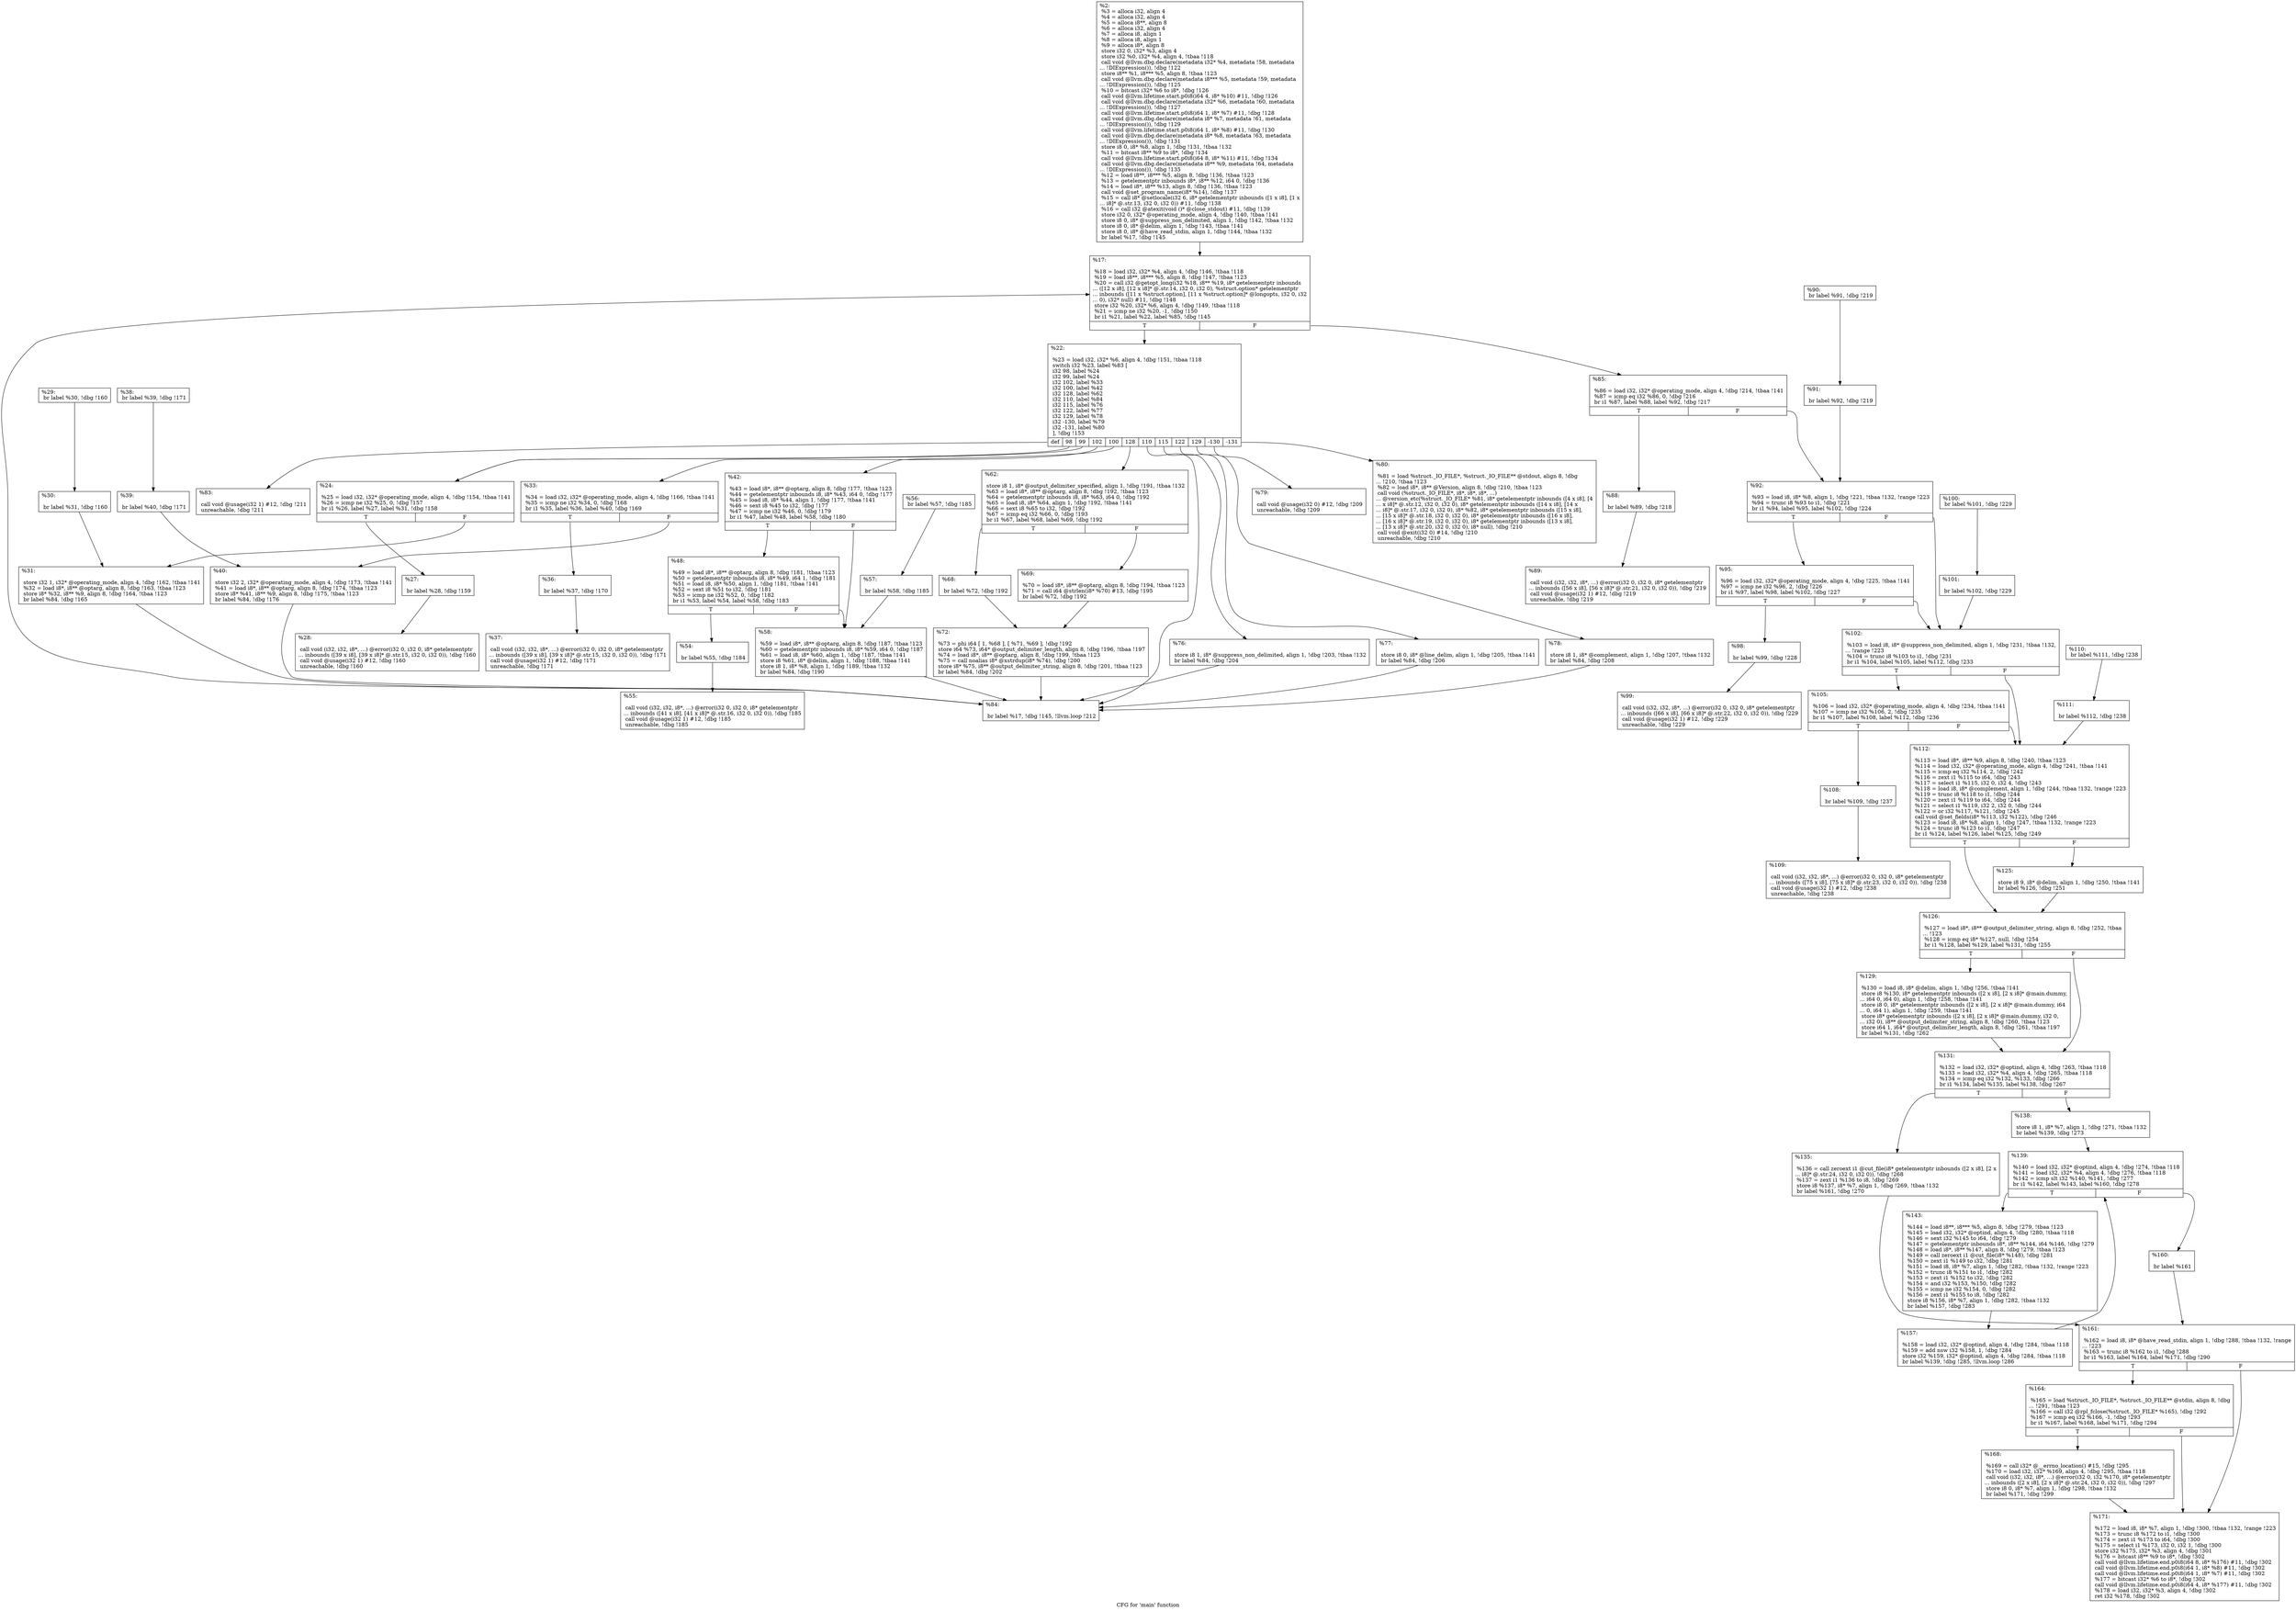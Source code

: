 digraph "CFG for 'main' function" {
	label="CFG for 'main' function";

	Node0x19232f0 [shape=record,label="{%2:\l  %3 = alloca i32, align 4\l  %4 = alloca i32, align 4\l  %5 = alloca i8**, align 8\l  %6 = alloca i32, align 4\l  %7 = alloca i8, align 1\l  %8 = alloca i8, align 1\l  %9 = alloca i8*, align 8\l  store i32 0, i32* %3, align 4\l  store i32 %0, i32* %4, align 4, !tbaa !118\l  call void @llvm.dbg.declare(metadata i32* %4, metadata !58, metadata\l... !DIExpression()), !dbg !122\l  store i8** %1, i8*** %5, align 8, !tbaa !123\l  call void @llvm.dbg.declare(metadata i8*** %5, metadata !59, metadata\l... !DIExpression()), !dbg !125\l  %10 = bitcast i32* %6 to i8*, !dbg !126\l  call void @llvm.lifetime.start.p0i8(i64 4, i8* %10) #11, !dbg !126\l  call void @llvm.dbg.declare(metadata i32* %6, metadata !60, metadata\l... !DIExpression()), !dbg !127\l  call void @llvm.lifetime.start.p0i8(i64 1, i8* %7) #11, !dbg !128\l  call void @llvm.dbg.declare(metadata i8* %7, metadata !61, metadata\l... !DIExpression()), !dbg !129\l  call void @llvm.lifetime.start.p0i8(i64 1, i8* %8) #11, !dbg !130\l  call void @llvm.dbg.declare(metadata i8* %8, metadata !63, metadata\l... !DIExpression()), !dbg !131\l  store i8 0, i8* %8, align 1, !dbg !131, !tbaa !132\l  %11 = bitcast i8** %9 to i8*, !dbg !134\l  call void @llvm.lifetime.start.p0i8(i64 8, i8* %11) #11, !dbg !134\l  call void @llvm.dbg.declare(metadata i8** %9, metadata !64, metadata\l... !DIExpression()), !dbg !135\l  %12 = load i8**, i8*** %5, align 8, !dbg !136, !tbaa !123\l  %13 = getelementptr inbounds i8*, i8** %12, i64 0, !dbg !136\l  %14 = load i8*, i8** %13, align 8, !dbg !136, !tbaa !123\l  call void @set_program_name(i8* %14), !dbg !137\l  %15 = call i8* @setlocale(i32 6, i8* getelementptr inbounds ([1 x i8], [1 x\l... i8]* @.str.13, i32 0, i32 0)) #11, !dbg !138\l  %16 = call i32 @atexit(void ()* @close_stdout) #11, !dbg !139\l  store i32 0, i32* @operating_mode, align 4, !dbg !140, !tbaa !141\l  store i8 0, i8* @suppress_non_delimited, align 1, !dbg !142, !tbaa !132\l  store i8 0, i8* @delim, align 1, !dbg !143, !tbaa !141\l  store i8 0, i8* @have_read_stdin, align 1, !dbg !144, !tbaa !132\l  br label %17, !dbg !145\l}"];
	Node0x19232f0 -> Node0x1923340;
	Node0x1923340 [shape=record,label="{%17:\l\l  %18 = load i32, i32* %4, align 4, !dbg !146, !tbaa !118\l  %19 = load i8**, i8*** %5, align 8, !dbg !147, !tbaa !123\l  %20 = call i32 @getopt_long(i32 %18, i8** %19, i8* getelementptr inbounds\l... ([12 x i8], [12 x i8]* @.str.14, i32 0, i32 0), %struct.option* getelementptr\l... inbounds ([11 x %struct.option], [11 x %struct.option]* @longopts, i32 0, i32\l... 0), i32* null) #11, !dbg !148\l  store i32 %20, i32* %6, align 4, !dbg !149, !tbaa !118\l  %21 = icmp ne i32 %20, -1, !dbg !150\l  br i1 %21, label %22, label %85, !dbg !145\l|{<s0>T|<s1>F}}"];
	Node0x1923340:s0 -> Node0x1923390;
	Node0x1923340:s1 -> Node0x1923d40;
	Node0x1923390 [shape=record,label="{%22:\l\l  %23 = load i32, i32* %6, align 4, !dbg !151, !tbaa !118\l  switch i32 %23, label %83 [\l    i32 98, label %24\l    i32 99, label %24\l    i32 102, label %33\l    i32 100, label %42\l    i32 128, label %62\l    i32 110, label %84\l    i32 115, label %76\l    i32 122, label %77\l    i32 129, label %78\l    i32 -130, label %79\l    i32 -131, label %80\l  ], !dbg !153\l|{<s0>def|<s1>98|<s2>99|<s3>102|<s4>100|<s5>128|<s6>110|<s7>115|<s8>122|<s9>129|<s10>-130|<s11>-131}}"];
	Node0x1923390:s0 -> Node0x1923ca0;
	Node0x1923390:s1 -> Node0x19233e0;
	Node0x1923390:s2 -> Node0x19233e0;
	Node0x1923390:s3 -> Node0x19235c0;
	Node0x1923390:s4 -> Node0x19237a0;
	Node0x1923390:s5 -> Node0x19239d0;
	Node0x1923390:s6 -> Node0x1923cf0;
	Node0x1923390:s7 -> Node0x1923b10;
	Node0x1923390:s8 -> Node0x1923b60;
	Node0x1923390:s9 -> Node0x1923bb0;
	Node0x1923390:s10 -> Node0x1923c00;
	Node0x1923390:s11 -> Node0x1923c50;
	Node0x19233e0 [shape=record,label="{%24:\l\l  %25 = load i32, i32* @operating_mode, align 4, !dbg !154, !tbaa !141\l  %26 = icmp ne i32 %25, 0, !dbg !157\l  br i1 %26, label %27, label %31, !dbg !158\l|{<s0>T|<s1>F}}"];
	Node0x19233e0:s0 -> Node0x1923430;
	Node0x19233e0:s1 -> Node0x1923570;
	Node0x1923430 [shape=record,label="{%27:\l\l  br label %28, !dbg !159\l}"];
	Node0x1923430 -> Node0x1923480;
	Node0x1923480 [shape=record,label="{%28:\l\l  call void (i32, i32, i8*, ...) @error(i32 0, i32 0, i8* getelementptr\l... inbounds ([39 x i8], [39 x i8]* @.str.15, i32 0, i32 0)), !dbg !160\l  call void @usage(i32 1) #12, !dbg !160\l  unreachable, !dbg !160\l}"];
	Node0x19234d0 [shape=record,label="{%29:                                                  \l  br label %30, !dbg !160\l}"];
	Node0x19234d0 -> Node0x1923520;
	Node0x1923520 [shape=record,label="{%30:\l\l  br label %31, !dbg !160\l}"];
	Node0x1923520 -> Node0x1923570;
	Node0x1923570 [shape=record,label="{%31:\l\l  store i32 1, i32* @operating_mode, align 4, !dbg !162, !tbaa !141\l  %32 = load i8*, i8** @optarg, align 8, !dbg !163, !tbaa !123\l  store i8* %32, i8** %9, align 8, !dbg !164, !tbaa !123\l  br label %84, !dbg !165\l}"];
	Node0x1923570 -> Node0x1923cf0;
	Node0x19235c0 [shape=record,label="{%33:\l\l  %34 = load i32, i32* @operating_mode, align 4, !dbg !166, !tbaa !141\l  %35 = icmp ne i32 %34, 0, !dbg !168\l  br i1 %35, label %36, label %40, !dbg !169\l|{<s0>T|<s1>F}}"];
	Node0x19235c0:s0 -> Node0x1923610;
	Node0x19235c0:s1 -> Node0x1923750;
	Node0x1923610 [shape=record,label="{%36:\l\l  br label %37, !dbg !170\l}"];
	Node0x1923610 -> Node0x1923660;
	Node0x1923660 [shape=record,label="{%37:\l\l  call void (i32, i32, i8*, ...) @error(i32 0, i32 0, i8* getelementptr\l... inbounds ([39 x i8], [39 x i8]* @.str.15, i32 0, i32 0)), !dbg !171\l  call void @usage(i32 1) #12, !dbg !171\l  unreachable, !dbg !171\l}"];
	Node0x19236b0 [shape=record,label="{%38:                                                  \l  br label %39, !dbg !171\l}"];
	Node0x19236b0 -> Node0x1923700;
	Node0x1923700 [shape=record,label="{%39:\l\l  br label %40, !dbg !171\l}"];
	Node0x1923700 -> Node0x1923750;
	Node0x1923750 [shape=record,label="{%40:\l\l  store i32 2, i32* @operating_mode, align 4, !dbg !173, !tbaa !141\l  %41 = load i8*, i8** @optarg, align 8, !dbg !174, !tbaa !123\l  store i8* %41, i8** %9, align 8, !dbg !175, !tbaa !123\l  br label %84, !dbg !176\l}"];
	Node0x1923750 -> Node0x1923cf0;
	Node0x19237a0 [shape=record,label="{%42:\l\l  %43 = load i8*, i8** @optarg, align 8, !dbg !177, !tbaa !123\l  %44 = getelementptr inbounds i8, i8* %43, i64 0, !dbg !177\l  %45 = load i8, i8* %44, align 1, !dbg !177, !tbaa !141\l  %46 = sext i8 %45 to i32, !dbg !177\l  %47 = icmp ne i32 %46, 0, !dbg !179\l  br i1 %47, label %48, label %58, !dbg !180\l|{<s0>T|<s1>F}}"];
	Node0x19237a0:s0 -> Node0x19237f0;
	Node0x19237a0:s1 -> Node0x1923980;
	Node0x19237f0 [shape=record,label="{%48:\l\l  %49 = load i8*, i8** @optarg, align 8, !dbg !181, !tbaa !123\l  %50 = getelementptr inbounds i8, i8* %49, i64 1, !dbg !181\l  %51 = load i8, i8* %50, align 1, !dbg !181, !tbaa !141\l  %52 = sext i8 %51 to i32, !dbg !181\l  %53 = icmp ne i32 %52, 0, !dbg !182\l  br i1 %53, label %54, label %58, !dbg !183\l|{<s0>T|<s1>F}}"];
	Node0x19237f0:s0 -> Node0x1923840;
	Node0x19237f0:s1 -> Node0x1923980;
	Node0x1923840 [shape=record,label="{%54:\l\l  br label %55, !dbg !184\l}"];
	Node0x1923840 -> Node0x1923890;
	Node0x1923890 [shape=record,label="{%55:\l\l  call void (i32, i32, i8*, ...) @error(i32 0, i32 0, i8* getelementptr\l... inbounds ([41 x i8], [41 x i8]* @.str.16, i32 0, i32 0)), !dbg !185\l  call void @usage(i32 1) #12, !dbg !185\l  unreachable, !dbg !185\l}"];
	Node0x19238e0 [shape=record,label="{%56:                                                  \l  br label %57, !dbg !185\l}"];
	Node0x19238e0 -> Node0x1923930;
	Node0x1923930 [shape=record,label="{%57:\l\l  br label %58, !dbg !185\l}"];
	Node0x1923930 -> Node0x1923980;
	Node0x1923980 [shape=record,label="{%58:\l\l  %59 = load i8*, i8** @optarg, align 8, !dbg !187, !tbaa !123\l  %60 = getelementptr inbounds i8, i8* %59, i64 0, !dbg !187\l  %61 = load i8, i8* %60, align 1, !dbg !187, !tbaa !141\l  store i8 %61, i8* @delim, align 1, !dbg !188, !tbaa !141\l  store i8 1, i8* %8, align 1, !dbg !189, !tbaa !132\l  br label %84, !dbg !190\l}"];
	Node0x1923980 -> Node0x1923cf0;
	Node0x19239d0 [shape=record,label="{%62:\l\l  store i8 1, i8* @output_delimiter_specified, align 1, !dbg !191, !tbaa !132\l  %63 = load i8*, i8** @optarg, align 8, !dbg !192, !tbaa !123\l  %64 = getelementptr inbounds i8, i8* %63, i64 0, !dbg !192\l  %65 = load i8, i8* %64, align 1, !dbg !192, !tbaa !141\l  %66 = sext i8 %65 to i32, !dbg !192\l  %67 = icmp eq i32 %66, 0, !dbg !193\l  br i1 %67, label %68, label %69, !dbg !192\l|{<s0>T|<s1>F}}"];
	Node0x19239d0:s0 -> Node0x1923a20;
	Node0x19239d0:s1 -> Node0x1923a70;
	Node0x1923a20 [shape=record,label="{%68:\l\l  br label %72, !dbg !192\l}"];
	Node0x1923a20 -> Node0x1923ac0;
	Node0x1923a70 [shape=record,label="{%69:\l\l  %70 = load i8*, i8** @optarg, align 8, !dbg !194, !tbaa !123\l  %71 = call i64 @strlen(i8* %70) #13, !dbg !195\l  br label %72, !dbg !192\l}"];
	Node0x1923a70 -> Node0x1923ac0;
	Node0x1923ac0 [shape=record,label="{%72:\l\l  %73 = phi i64 [ 1, %68 ], [ %71, %69 ], !dbg !192\l  store i64 %73, i64* @output_delimiter_length, align 8, !dbg !196, !tbaa !197\l  %74 = load i8*, i8** @optarg, align 8, !dbg !199, !tbaa !123\l  %75 = call noalias i8* @xstrdup(i8* %74), !dbg !200\l  store i8* %75, i8** @output_delimiter_string, align 8, !dbg !201, !tbaa !123\l  br label %84, !dbg !202\l}"];
	Node0x1923ac0 -> Node0x1923cf0;
	Node0x1923b10 [shape=record,label="{%76:\l\l  store i8 1, i8* @suppress_non_delimited, align 1, !dbg !203, !tbaa !132\l  br label %84, !dbg !204\l}"];
	Node0x1923b10 -> Node0x1923cf0;
	Node0x1923b60 [shape=record,label="{%77:\l\l  store i8 0, i8* @line_delim, align 1, !dbg !205, !tbaa !141\l  br label %84, !dbg !206\l}"];
	Node0x1923b60 -> Node0x1923cf0;
	Node0x1923bb0 [shape=record,label="{%78:\l\l  store i8 1, i8* @complement, align 1, !dbg !207, !tbaa !132\l  br label %84, !dbg !208\l}"];
	Node0x1923bb0 -> Node0x1923cf0;
	Node0x1923c00 [shape=record,label="{%79:\l\l  call void @usage(i32 0) #12, !dbg !209\l  unreachable, !dbg !209\l}"];
	Node0x1923c50 [shape=record,label="{%80:\l\l  %81 = load %struct._IO_FILE*, %struct._IO_FILE** @stdout, align 8, !dbg\l... !210, !tbaa !123\l  %82 = load i8*, i8** @Version, align 8, !dbg !210, !tbaa !123\l  call void (%struct._IO_FILE*, i8*, i8*, i8*, ...)\l... @version_etc(%struct._IO_FILE* %81, i8* getelementptr inbounds ([4 x i8], [4\l... x i8]* @.str.12, i32 0, i32 0), i8* getelementptr inbounds ([14 x i8], [14 x\l... i8]* @.str.17, i32 0, i32 0), i8* %82, i8* getelementptr inbounds ([15 x i8],\l... [15 x i8]* @.str.18, i32 0, i32 0), i8* getelementptr inbounds ([16 x i8],\l... [16 x i8]* @.str.19, i32 0, i32 0), i8* getelementptr inbounds ([13 x i8],\l... [13 x i8]* @.str.20, i32 0, i32 0), i8* null), !dbg !210\l  call void @exit(i32 0) #14, !dbg !210\l  unreachable, !dbg !210\l}"];
	Node0x1923ca0 [shape=record,label="{%83:\l\l  call void @usage(i32 1) #12, !dbg !211\l  unreachable, !dbg !211\l}"];
	Node0x1923cf0 [shape=record,label="{%84:\l\l  br label %17, !dbg !145, !llvm.loop !212\l}"];
	Node0x1923cf0 -> Node0x1923340;
	Node0x1923d40 [shape=record,label="{%85:\l\l  %86 = load i32, i32* @operating_mode, align 4, !dbg !214, !tbaa !141\l  %87 = icmp eq i32 %86, 0, !dbg !216\l  br i1 %87, label %88, label %92, !dbg !217\l|{<s0>T|<s1>F}}"];
	Node0x1923d40:s0 -> Node0x1923d90;
	Node0x1923d40:s1 -> Node0x1923ed0;
	Node0x1923d90 [shape=record,label="{%88:\l\l  br label %89, !dbg !218\l}"];
	Node0x1923d90 -> Node0x1923de0;
	Node0x1923de0 [shape=record,label="{%89:\l\l  call void (i32, i32, i8*, ...) @error(i32 0, i32 0, i8* getelementptr\l... inbounds ([56 x i8], [56 x i8]* @.str.21, i32 0, i32 0)), !dbg !219\l  call void @usage(i32 1) #12, !dbg !219\l  unreachable, !dbg !219\l}"];
	Node0x1923e30 [shape=record,label="{%90:                                                  \l  br label %91, !dbg !219\l}"];
	Node0x1923e30 -> Node0x1923e80;
	Node0x1923e80 [shape=record,label="{%91:\l\l  br label %92, !dbg !219\l}"];
	Node0x1923e80 -> Node0x1923ed0;
	Node0x1923ed0 [shape=record,label="{%92:\l\l  %93 = load i8, i8* %8, align 1, !dbg !221, !tbaa !132, !range !223\l  %94 = trunc i8 %93 to i1, !dbg !221\l  br i1 %94, label %95, label %102, !dbg !224\l|{<s0>T|<s1>F}}"];
	Node0x1923ed0:s0 -> Node0x1923f20;
	Node0x1923ed0:s1 -> Node0x19240b0;
	Node0x1923f20 [shape=record,label="{%95:\l\l  %96 = load i32, i32* @operating_mode, align 4, !dbg !225, !tbaa !141\l  %97 = icmp ne i32 %96, 2, !dbg !226\l  br i1 %97, label %98, label %102, !dbg !227\l|{<s0>T|<s1>F}}"];
	Node0x1923f20:s0 -> Node0x1923f70;
	Node0x1923f20:s1 -> Node0x19240b0;
	Node0x1923f70 [shape=record,label="{%98:\l\l  br label %99, !dbg !228\l}"];
	Node0x1923f70 -> Node0x1923fc0;
	Node0x1923fc0 [shape=record,label="{%99:\l\l  call void (i32, i32, i8*, ...) @error(i32 0, i32 0, i8* getelementptr\l... inbounds ([66 x i8], [66 x i8]* @.str.22, i32 0, i32 0)), !dbg !229\l  call void @usage(i32 1) #12, !dbg !229\l  unreachable, !dbg !229\l}"];
	Node0x1924010 [shape=record,label="{%100:                                                  \l  br label %101, !dbg !229\l}"];
	Node0x1924010 -> Node0x1924060;
	Node0x1924060 [shape=record,label="{%101:\l\l  br label %102, !dbg !229\l}"];
	Node0x1924060 -> Node0x19240b0;
	Node0x19240b0 [shape=record,label="{%102:\l\l  %103 = load i8, i8* @suppress_non_delimited, align 1, !dbg !231, !tbaa !132,\l... !range !223\l  %104 = trunc i8 %103 to i1, !dbg !231\l  br i1 %104, label %105, label %112, !dbg !233\l|{<s0>T|<s1>F}}"];
	Node0x19240b0:s0 -> Node0x1924100;
	Node0x19240b0:s1 -> Node0x1924290;
	Node0x1924100 [shape=record,label="{%105:\l\l  %106 = load i32, i32* @operating_mode, align 4, !dbg !234, !tbaa !141\l  %107 = icmp ne i32 %106, 2, !dbg !235\l  br i1 %107, label %108, label %112, !dbg !236\l|{<s0>T|<s1>F}}"];
	Node0x1924100:s0 -> Node0x1924150;
	Node0x1924100:s1 -> Node0x1924290;
	Node0x1924150 [shape=record,label="{%108:\l\l  br label %109, !dbg !237\l}"];
	Node0x1924150 -> Node0x19241a0;
	Node0x19241a0 [shape=record,label="{%109:\l\l  call void (i32, i32, i8*, ...) @error(i32 0, i32 0, i8* getelementptr\l... inbounds ([75 x i8], [75 x i8]* @.str.23, i32 0, i32 0)), !dbg !238\l  call void @usage(i32 1) #12, !dbg !238\l  unreachable, !dbg !238\l}"];
	Node0x19241f0 [shape=record,label="{%110:                                                  \l  br label %111, !dbg !238\l}"];
	Node0x19241f0 -> Node0x1924240;
	Node0x1924240 [shape=record,label="{%111:\l\l  br label %112, !dbg !238\l}"];
	Node0x1924240 -> Node0x1924290;
	Node0x1924290 [shape=record,label="{%112:\l\l  %113 = load i8*, i8** %9, align 8, !dbg !240, !tbaa !123\l  %114 = load i32, i32* @operating_mode, align 4, !dbg !241, !tbaa !141\l  %115 = icmp eq i32 %114, 2, !dbg !242\l  %116 = zext i1 %115 to i64, !dbg !243\l  %117 = select i1 %115, i32 0, i32 4, !dbg !243\l  %118 = load i8, i8* @complement, align 1, !dbg !244, !tbaa !132, !range !223\l  %119 = trunc i8 %118 to i1, !dbg !244\l  %120 = zext i1 %119 to i64, !dbg !244\l  %121 = select i1 %119, i32 2, i32 0, !dbg !244\l  %122 = or i32 %117, %121, !dbg !245\l  call void @set_fields(i8* %113, i32 %122), !dbg !246\l  %123 = load i8, i8* %8, align 1, !dbg !247, !tbaa !132, !range !223\l  %124 = trunc i8 %123 to i1, !dbg !247\l  br i1 %124, label %126, label %125, !dbg !249\l|{<s0>T|<s1>F}}"];
	Node0x1924290:s0 -> Node0x1924330;
	Node0x1924290:s1 -> Node0x19242e0;
	Node0x19242e0 [shape=record,label="{%125:\l\l  store i8 9, i8* @delim, align 1, !dbg !250, !tbaa !141\l  br label %126, !dbg !251\l}"];
	Node0x19242e0 -> Node0x1924330;
	Node0x1924330 [shape=record,label="{%126:\l\l  %127 = load i8*, i8** @output_delimiter_string, align 8, !dbg !252, !tbaa\l... !123\l  %128 = icmp eq i8* %127, null, !dbg !254\l  br i1 %128, label %129, label %131, !dbg !255\l|{<s0>T|<s1>F}}"];
	Node0x1924330:s0 -> Node0x1924380;
	Node0x1924330:s1 -> Node0x19243d0;
	Node0x1924380 [shape=record,label="{%129:\l\l  %130 = load i8, i8* @delim, align 1, !dbg !256, !tbaa !141\l  store i8 %130, i8* getelementptr inbounds ([2 x i8], [2 x i8]* @main.dummy,\l... i64 0, i64 0), align 1, !dbg !258, !tbaa !141\l  store i8 0, i8* getelementptr inbounds ([2 x i8], [2 x i8]* @main.dummy, i64\l... 0, i64 1), align 1, !dbg !259, !tbaa !141\l  store i8* getelementptr inbounds ([2 x i8], [2 x i8]* @main.dummy, i32 0,\l... i32 0), i8** @output_delimiter_string, align 8, !dbg !260, !tbaa !123\l  store i64 1, i64* @output_delimiter_length, align 8, !dbg !261, !tbaa !197\l  br label %131, !dbg !262\l}"];
	Node0x1924380 -> Node0x19243d0;
	Node0x19243d0 [shape=record,label="{%131:\l\l  %132 = load i32, i32* @optind, align 4, !dbg !263, !tbaa !118\l  %133 = load i32, i32* %4, align 4, !dbg !265, !tbaa !118\l  %134 = icmp eq i32 %132, %133, !dbg !266\l  br i1 %134, label %135, label %138, !dbg !267\l|{<s0>T|<s1>F}}"];
	Node0x19243d0:s0 -> Node0x1924420;
	Node0x19243d0:s1 -> Node0x1924470;
	Node0x1924420 [shape=record,label="{%135:\l\l  %136 = call zeroext i1 @cut_file(i8* getelementptr inbounds ([2 x i8], [2 x\l... i8]* @.str.24, i32 0, i32 0)), !dbg !268\l  %137 = zext i1 %136 to i8, !dbg !269\l  store i8 %137, i8* %7, align 1, !dbg !269, !tbaa !132\l  br label %161, !dbg !270\l}"];
	Node0x1924420 -> Node0x1924600;
	Node0x1924470 [shape=record,label="{%138:\l\l  store i8 1, i8* %7, align 1, !dbg !271, !tbaa !132\l  br label %139, !dbg !273\l}"];
	Node0x1924470 -> Node0x19244c0;
	Node0x19244c0 [shape=record,label="{%139:\l\l  %140 = load i32, i32* @optind, align 4, !dbg !274, !tbaa !118\l  %141 = load i32, i32* %4, align 4, !dbg !276, !tbaa !118\l  %142 = icmp slt i32 %140, %141, !dbg !277\l  br i1 %142, label %143, label %160, !dbg !278\l|{<s0>T|<s1>F}}"];
	Node0x19244c0:s0 -> Node0x1924510;
	Node0x19244c0:s1 -> Node0x19245b0;
	Node0x1924510 [shape=record,label="{%143:\l\l  %144 = load i8**, i8*** %5, align 8, !dbg !279, !tbaa !123\l  %145 = load i32, i32* @optind, align 4, !dbg !280, !tbaa !118\l  %146 = sext i32 %145 to i64, !dbg !279\l  %147 = getelementptr inbounds i8*, i8** %144, i64 %146, !dbg !279\l  %148 = load i8*, i8** %147, align 8, !dbg !279, !tbaa !123\l  %149 = call zeroext i1 @cut_file(i8* %148), !dbg !281\l  %150 = zext i1 %149 to i32, !dbg !281\l  %151 = load i8, i8* %7, align 1, !dbg !282, !tbaa !132, !range !223\l  %152 = trunc i8 %151 to i1, !dbg !282\l  %153 = zext i1 %152 to i32, !dbg !282\l  %154 = and i32 %153, %150, !dbg !282\l  %155 = icmp ne i32 %154, 0, !dbg !282\l  %156 = zext i1 %155 to i8, !dbg !282\l  store i8 %156, i8* %7, align 1, !dbg !282, !tbaa !132\l  br label %157, !dbg !283\l}"];
	Node0x1924510 -> Node0x1924560;
	Node0x1924560 [shape=record,label="{%157:\l\l  %158 = load i32, i32* @optind, align 4, !dbg !284, !tbaa !118\l  %159 = add nsw i32 %158, 1, !dbg !284\l  store i32 %159, i32* @optind, align 4, !dbg !284, !tbaa !118\l  br label %139, !dbg !285, !llvm.loop !286\l}"];
	Node0x1924560 -> Node0x19244c0;
	Node0x19245b0 [shape=record,label="{%160:\l\l  br label %161\l}"];
	Node0x19245b0 -> Node0x1924600;
	Node0x1924600 [shape=record,label="{%161:\l\l  %162 = load i8, i8* @have_read_stdin, align 1, !dbg !288, !tbaa !132, !range\l... !223\l  %163 = trunc i8 %162 to i1, !dbg !288\l  br i1 %163, label %164, label %171, !dbg !290\l|{<s0>T|<s1>F}}"];
	Node0x1924600:s0 -> Node0x1924650;
	Node0x1924600:s1 -> Node0x19246f0;
	Node0x1924650 [shape=record,label="{%164:\l\l  %165 = load %struct._IO_FILE*, %struct._IO_FILE** @stdin, align 8, !dbg\l... !291, !tbaa !123\l  %166 = call i32 @rpl_fclose(%struct._IO_FILE* %165), !dbg !292\l  %167 = icmp eq i32 %166, -1, !dbg !293\l  br i1 %167, label %168, label %171, !dbg !294\l|{<s0>T|<s1>F}}"];
	Node0x1924650:s0 -> Node0x19246a0;
	Node0x1924650:s1 -> Node0x19246f0;
	Node0x19246a0 [shape=record,label="{%168:\l\l  %169 = call i32* @__errno_location() #15, !dbg !295\l  %170 = load i32, i32* %169, align 4, !dbg !295, !tbaa !118\l  call void (i32, i32, i8*, ...) @error(i32 0, i32 %170, i8* getelementptr\l... inbounds ([2 x i8], [2 x i8]* @.str.24, i32 0, i32 0)), !dbg !297\l  store i8 0, i8* %7, align 1, !dbg !298, !tbaa !132\l  br label %171, !dbg !299\l}"];
	Node0x19246a0 -> Node0x19246f0;
	Node0x19246f0 [shape=record,label="{%171:\l\l  %172 = load i8, i8* %7, align 1, !dbg !300, !tbaa !132, !range !223\l  %173 = trunc i8 %172 to i1, !dbg !300\l  %174 = zext i1 %173 to i64, !dbg !300\l  %175 = select i1 %173, i32 0, i32 1, !dbg !300\l  store i32 %175, i32* %3, align 4, !dbg !301\l  %176 = bitcast i8** %9 to i8*, !dbg !302\l  call void @llvm.lifetime.end.p0i8(i64 8, i8* %176) #11, !dbg !302\l  call void @llvm.lifetime.end.p0i8(i64 1, i8* %8) #11, !dbg !302\l  call void @llvm.lifetime.end.p0i8(i64 1, i8* %7) #11, !dbg !302\l  %177 = bitcast i32* %6 to i8*, !dbg !302\l  call void @llvm.lifetime.end.p0i8(i64 4, i8* %177) #11, !dbg !302\l  %178 = load i32, i32* %3, align 4, !dbg !302\l  ret i32 %178, !dbg !302\l}"];
}
